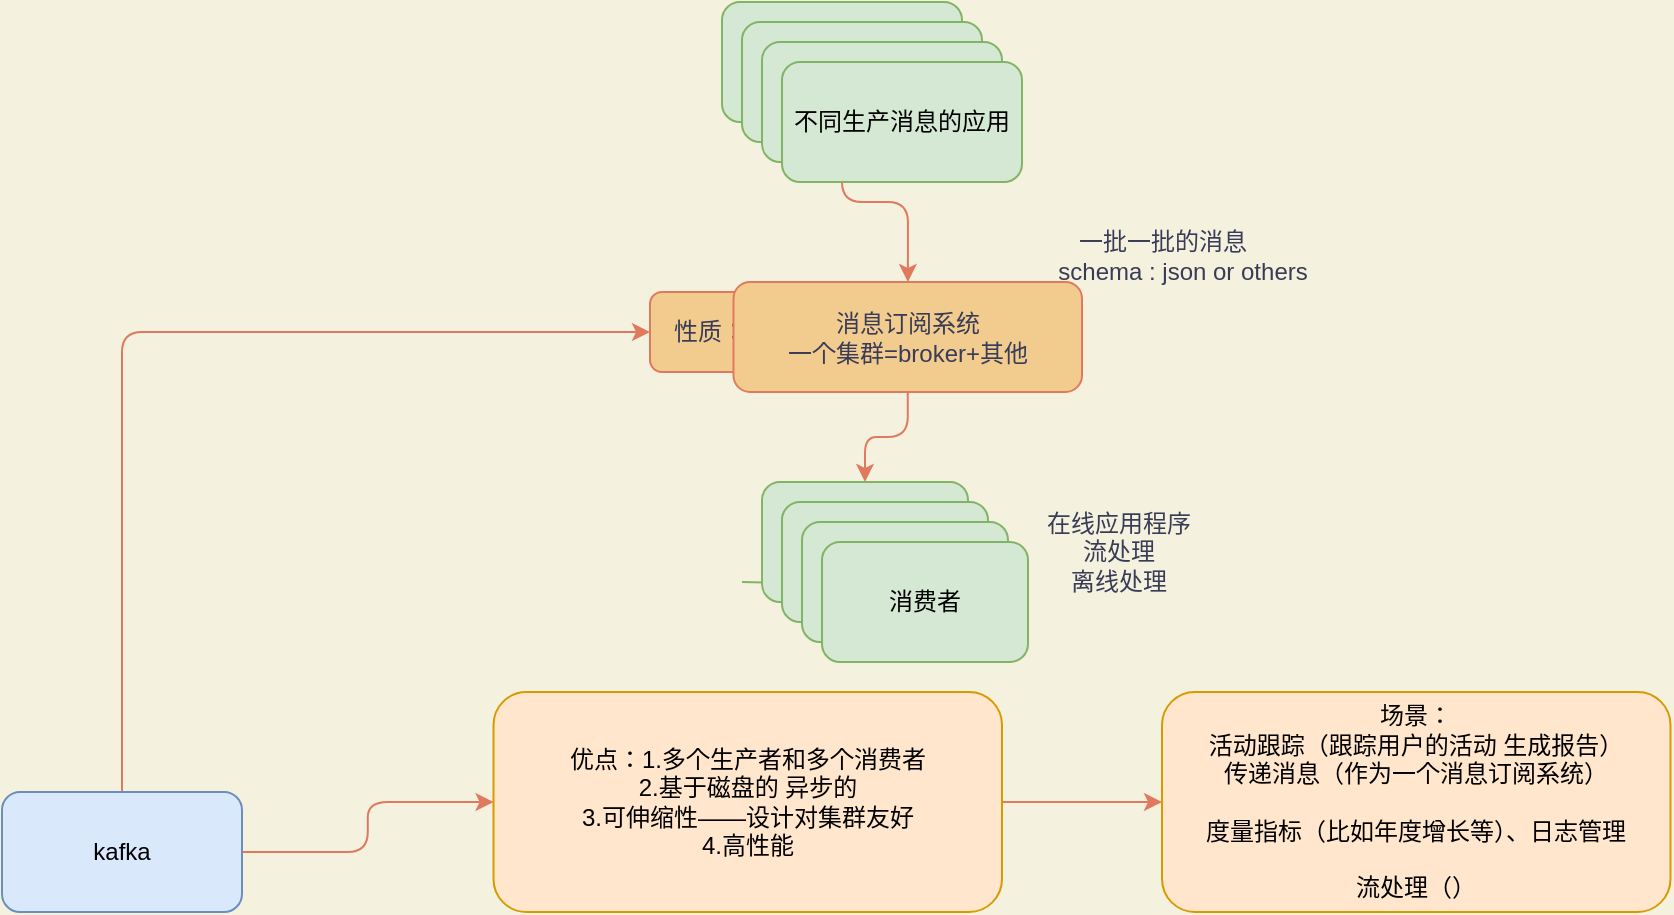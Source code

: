 <mxfile version="13.7.9" type="device" pages="4"><diagram id="-W9bQlhwxGvYEhb55c7w" name="1.优点 场景等"><mxGraphModel dx="1550" dy="2031" grid="1" gridSize="10" guides="1" tooltips="1" connect="1" arrows="1" fold="1" page="1" pageScale="1" pageWidth="827" pageHeight="1169" background="#F4F1DE" math="0" shadow="0"><root><mxCell id="0"/><mxCell id="1" parent="0"/><mxCell id="uOTAgZ-z8hzKzVvxglxB-5" value="" style="edgeStyle=orthogonalEdgeStyle;curved=0;rounded=1;sketch=0;orthogonalLoop=1;jettySize=auto;html=1;strokeColor=#E07A5F;fillColor=#F2CC8F;fontColor=#393C56;" parent="1" source="uOTAgZ-z8hzKzVvxglxB-1" target="uOTAgZ-z8hzKzVvxglxB-4" edge="1"><mxGeometry relative="1" as="geometry"><Array as="points"><mxPoint x="160" y="50"/></Array></mxGeometry></mxCell><mxCell id="uOTAgZ-z8hzKzVvxglxB-23" value="" style="edgeStyle=orthogonalEdgeStyle;curved=0;rounded=1;sketch=0;orthogonalLoop=1;jettySize=auto;html=1;strokeColor=#E07A5F;fillColor=#F2CC8F;fontColor=#393C56;" parent="1" source="uOTAgZ-z8hzKzVvxglxB-1" target="uOTAgZ-z8hzKzVvxglxB-22" edge="1"><mxGeometry relative="1" as="geometry"/></mxCell><mxCell id="uOTAgZ-z8hzKzVvxglxB-1" value="kafka" style="rounded=1;whiteSpace=wrap;html=1;fillColor=#dae8fc;strokeColor=#6c8ebf;" parent="1" vertex="1"><mxGeometry x="100" y="280" width="120" height="60" as="geometry"/></mxCell><mxCell id="uOTAgZ-z8hzKzVvxglxB-4" value="性质：一个消息订阅系统" style="rounded=1;whiteSpace=wrap;html=1;fillColor=#F2CC8F;strokeColor=#E07A5F;fontColor=#393C56;" parent="1" vertex="1"><mxGeometry x="424" y="30" width="156" height="40" as="geometry"/></mxCell><mxCell id="uOTAgZ-z8hzKzVvxglxB-8" value="" style="edgeStyle=orthogonalEdgeStyle;curved=0;rounded=1;sketch=0;orthogonalLoop=1;jettySize=auto;html=1;strokeColor=#E07A5F;fillColor=#F2CC8F;fontColor=#393C56;" parent="1" source="uOTAgZ-z8hzKzVvxglxB-6" target="uOTAgZ-z8hzKzVvxglxB-7" edge="1"><mxGeometry relative="1" as="geometry"/></mxCell><mxCell id="uOTAgZ-z8hzKzVvxglxB-6" value="消息" style="rounded=1;whiteSpace=wrap;html=1;sketch=0;strokeColor=#82b366;fillColor=#d5e8d4;" parent="1" vertex="1"><mxGeometry x="460" y="-115" width="120" height="60" as="geometry"/></mxCell><mxCell id="uOTAgZ-z8hzKzVvxglxB-10" value="" style="edgeStyle=orthogonalEdgeStyle;curved=0;rounded=1;sketch=0;orthogonalLoop=1;jettySize=auto;html=1;strokeColor=#82b366;fillColor=#d5e8d4;fontColor=#393C56;" parent="1" target="uOTAgZ-z8hzKzVvxglxB-9" edge="1"><mxGeometry relative="1" as="geometry"><mxPoint x="470" y="175.0" as="sourcePoint"/></mxGeometry></mxCell><mxCell id="uOTAgZ-z8hzKzVvxglxB-18" style="edgeStyle=orthogonalEdgeStyle;curved=0;rounded=1;sketch=0;orthogonalLoop=1;jettySize=auto;html=1;exitX=0.5;exitY=1;exitDx=0;exitDy=0;entryX=0.5;entryY=0;entryDx=0;entryDy=0;strokeColor=#E07A5F;fillColor=#F2CC8F;fontColor=#393C56;" parent="1" source="uOTAgZ-z8hzKzVvxglxB-7" target="uOTAgZ-z8hzKzVvxglxB-9" edge="1"><mxGeometry relative="1" as="geometry"/></mxCell><mxCell id="uOTAgZ-z8hzKzVvxglxB-7" value="消息订阅系统&lt;br&gt;一个集群=broker+其他" style="whiteSpace=wrap;html=1;rounded=1;fontColor=#393C56;strokeColor=#E07A5F;fillColor=#F2CC8F;sketch=0;" parent="1" vertex="1"><mxGeometry x="465.75" y="25" width="174.25" height="55" as="geometry"/></mxCell><mxCell id="uOTAgZ-z8hzKzVvxglxB-9" value="订阅者" style="whiteSpace=wrap;html=1;rounded=1;strokeColor=#82b366;fillColor=#d5e8d4;sketch=0;" parent="1" vertex="1"><mxGeometry x="480" y="125" width="103" height="60" as="geometry"/></mxCell><mxCell id="uOTAgZ-z8hzKzVvxglxB-11" value="消息" style="rounded=1;whiteSpace=wrap;html=1;sketch=0;strokeColor=#82b366;fillColor=#d5e8d4;" parent="1" vertex="1"><mxGeometry x="470" y="-105" width="120" height="60" as="geometry"/></mxCell><mxCell id="uOTAgZ-z8hzKzVvxglxB-12" value="消息" style="rounded=1;whiteSpace=wrap;html=1;sketch=0;strokeColor=#82b366;fillColor=#d5e8d4;" parent="1" vertex="1"><mxGeometry x="480" y="-95" width="120" height="60" as="geometry"/></mxCell><mxCell id="uOTAgZ-z8hzKzVvxglxB-13" value="不同生产消息的应用" style="rounded=1;whiteSpace=wrap;html=1;sketch=0;strokeColor=#82b366;fillColor=#d5e8d4;" parent="1" vertex="1"><mxGeometry x="490" y="-85" width="120" height="60" as="geometry"/></mxCell><mxCell id="uOTAgZ-z8hzKzVvxglxB-14" value="订阅者" style="whiteSpace=wrap;html=1;rounded=1;strokeColor=#82b366;fillColor=#d5e8d4;sketch=0;" parent="1" vertex="1"><mxGeometry x="490" y="135" width="103" height="60" as="geometry"/></mxCell><mxCell id="uOTAgZ-z8hzKzVvxglxB-15" value="订阅者" style="whiteSpace=wrap;html=1;rounded=1;strokeColor=#82b366;fillColor=#d5e8d4;sketch=0;" parent="1" vertex="1"><mxGeometry x="500" y="145" width="103" height="60" as="geometry"/></mxCell><mxCell id="uOTAgZ-z8hzKzVvxglxB-16" value="消费者" style="whiteSpace=wrap;html=1;rounded=1;strokeColor=#82b366;fillColor=#d5e8d4;sketch=0;" parent="1" vertex="1"><mxGeometry x="510" y="155" width="103" height="60" as="geometry"/></mxCell><mxCell id="uOTAgZ-z8hzKzVvxglxB-19" value="一批一批的消息" style="text;html=1;align=center;verticalAlign=middle;resizable=0;points=[];autosize=1;fontColor=#393C56;" parent="1" vertex="1"><mxGeometry x="630" y="-5" width="100" height="20" as="geometry"/></mxCell><mxCell id="uOTAgZ-z8hzKzVvxglxB-20" value="schema : json or others" style="text;html=1;align=center;verticalAlign=middle;resizable=0;points=[];autosize=1;fontColor=#393C56;" parent="1" vertex="1"><mxGeometry x="620" y="10" width="140" height="20" as="geometry"/></mxCell><mxCell id="uOTAgZ-z8hzKzVvxglxB-26" value="" style="edgeStyle=orthogonalEdgeStyle;curved=0;rounded=1;sketch=0;orthogonalLoop=1;jettySize=auto;html=1;strokeColor=#E07A5F;fillColor=#F2CC8F;fontColor=#393C56;" parent="1" source="uOTAgZ-z8hzKzVvxglxB-22" target="uOTAgZ-z8hzKzVvxglxB-25" edge="1"><mxGeometry relative="1" as="geometry"/></mxCell><mxCell id="uOTAgZ-z8hzKzVvxglxB-22" value="优点：1.多个生产者和多个消费者&lt;br&gt;2.基于磁盘的 异步的&lt;br&gt;3.可伸缩性——设计对集群友好&lt;br&gt;4.高性能" style="rounded=1;whiteSpace=wrap;html=1;fillColor=#ffe6cc;strokeColor=#d79b00;" parent="1" vertex="1"><mxGeometry x="345.75" y="230" width="254.25" height="110" as="geometry"/></mxCell><mxCell id="uOTAgZ-z8hzKzVvxglxB-24" value="在线应用程序&lt;br&gt;流处理&lt;br&gt;离线处理" style="text;html=1;align=center;verticalAlign=middle;resizable=0;points=[];autosize=1;fontColor=#393C56;" parent="1" vertex="1"><mxGeometry x="613" y="135" width="90" height="50" as="geometry"/></mxCell><mxCell id="uOTAgZ-z8hzKzVvxglxB-25" value="场景：&lt;br&gt;活动跟踪（跟踪用户的活动 生成报告）&lt;br&gt;传递消息（作为一个消息订阅系统）&lt;br&gt;&lt;br&gt;度量指标（比如年度增长等）、日志管理&lt;br&gt;&lt;br&gt;流处理（）" style="rounded=1;whiteSpace=wrap;html=1;fillColor=#ffe6cc;strokeColor=#d79b00;" parent="1" vertex="1"><mxGeometry x="680" y="230" width="254.25" height="110" as="geometry"/></mxCell></root></mxGraphModel></diagram><diagram id="o69GJ_zOAA4Oqkhd8WAV" name="2.基本组件"><mxGraphModel dx="2377" dy="862" grid="1" gridSize="10" guides="1" tooltips="1" connect="1" arrows="1" fold="1" page="1" pageScale="1" pageWidth="827" pageHeight="1169" background="#F4F1DE" math="0" shadow="0"><root><mxCell id="XIg83T_vvlTc-tL54YEm-0"/><mxCell id="XIg83T_vvlTc-tL54YEm-1" parent="XIg83T_vvlTc-tL54YEm-0"/><mxCell id="kylkJ0HcwSyIRMorKQCO-3" value="" style="edgeStyle=orthogonalEdgeStyle;curved=0;rounded=1;sketch=0;orthogonalLoop=1;jettySize=auto;html=1;strokeColor=#E07A5F;fillColor=#F2CC8F;fontColor=#393C56;" parent="XIg83T_vvlTc-tL54YEm-1" source="kylkJ0HcwSyIRMorKQCO-0" target="kylkJ0HcwSyIRMorKQCO-2" edge="1"><mxGeometry relative="1" as="geometry"/></mxCell><mxCell id="kylkJ0HcwSyIRMorKQCO-0" value="producer&amp;nbsp;" style="rounded=1;whiteSpace=wrap;html=1;sketch=0;strokeColor=#E07A5F;fillColor=#F2CC8F;fontColor=#393C56;" parent="XIg83T_vvlTc-tL54YEm-1" vertex="1"><mxGeometry x="60" y="280" width="120" height="60" as="geometry"/></mxCell><mxCell id="kylkJ0HcwSyIRMorKQCO-1" value="问：&lt;span&gt;Kafka组件？&lt;/span&gt;" style="text;html=1;align=center;verticalAlign=middle;resizable=0;points=[];autosize=1;fontColor=#393C56;" parent="XIg83T_vvlTc-tL54YEm-1" vertex="1"><mxGeometry x="-130" y="30" width="110" height="20" as="geometry"/></mxCell><mxCell id="kylkJ0HcwSyIRMorKQCO-9" style="edgeStyle=orthogonalEdgeStyle;curved=0;rounded=1;sketch=0;orthogonalLoop=1;jettySize=auto;html=1;entryX=0;entryY=0.5;entryDx=0;entryDy=0;strokeColor=#E07A5F;fillColor=#F2CC8F;fontColor=#393C56;" parent="XIg83T_vvlTc-tL54YEm-1" source="kylkJ0HcwSyIRMorKQCO-2" target="kylkJ0HcwSyIRMorKQCO-8" edge="1"><mxGeometry relative="1" as="geometry"/></mxCell><mxCell id="kylkJ0HcwSyIRMorKQCO-2" value="" style="whiteSpace=wrap;html=1;rounded=1;fontColor=#393C56;strokeColor=#E07A5F;fillColor=#F2CC8F;sketch=0;" parent="XIg83T_vvlTc-tL54YEm-1" vertex="1"><mxGeometry x="220" y="200" width="320" height="240" as="geometry"/></mxCell><mxCell id="kylkJ0HcwSyIRMorKQCO-4" value="集群1&lt;br&gt;broker-0" style="rounded=1;whiteSpace=wrap;html=1;sketch=0;strokeColor=#E07A5F;fillColor=#F2CC8F;fontColor=#393C56;" parent="XIg83T_vvlTc-tL54YEm-1" vertex="1"><mxGeometry x="240" y="220" width="80" height="180" as="geometry"/></mxCell><mxCell id="kylkJ0HcwSyIRMorKQCO-5" value="topic A&lt;br&gt;&lt;br&gt;&lt;br&gt;topic B&lt;br&gt;&lt;br&gt;&lt;br&gt;topic C" style="rounded=1;whiteSpace=wrap;html=1;sketch=0;strokeColor=#E07A5F;fillColor=#F2CC8F;fontColor=#393C56;" parent="XIg83T_vvlTc-tL54YEm-1" vertex="1"><mxGeometry x="340" y="220" width="80" height="180" as="geometry"/></mxCell><mxCell id="kylkJ0HcwSyIRMorKQCO-6" value="topic A" style="rounded=1;whiteSpace=wrap;html=1;sketch=0;strokeColor=#E07A5F;fillColor=#F2CC8F;fontColor=#393C56;" parent="XIg83T_vvlTc-tL54YEm-1" vertex="1"><mxGeometry x="340" y="240" width="80" height="50" as="geometry"/></mxCell><mxCell id="kylkJ0HcwSyIRMorKQCO-7" value="topic A partition 0 Leader" style="rounded=1;whiteSpace=wrap;html=1;sketch=0;strokeColor=#E07A5F;fillColor=#F2CC8F;fontColor=#393C56;" parent="XIg83T_vvlTc-tL54YEm-1" vertex="1"><mxGeometry x="440" y="240" width="100" height="30" as="geometry"/></mxCell><mxCell id="kylkJ0HcwSyIRMorKQCO-8" value="Consumer groups" style="rounded=1;whiteSpace=wrap;html=1;sketch=0;strokeColor=#E07A5F;fillColor=#F2CC8F;fontColor=#393C56;" parent="XIg83T_vvlTc-tL54YEm-1" vertex="1"><mxGeometry x="640" y="290" width="120" height="60" as="geometry"/></mxCell><mxCell id="kylkJ0HcwSyIRMorKQCO-10" value="底层：Zookeeper" style="rounded=1;whiteSpace=wrap;html=1;sketch=0;strokeColor=#E07A5F;fillColor=#F2CC8F;fontColor=#393C56;" parent="XIg83T_vvlTc-tL54YEm-1" vertex="1"><mxGeometry x="210" y="460" width="350" height="50" as="geometry"/></mxCell><mxCell id="kylkJ0HcwSyIRMorKQCO-11" value="topic A partition 1 Follower" style="rounded=1;whiteSpace=wrap;html=1;sketch=0;strokeColor=#E07A5F;fillColor=#F2CC8F;fontColor=#393C56;" parent="XIg83T_vvlTc-tL54YEm-1" vertex="1"><mxGeometry x="440" y="280" width="100" height="30" as="geometry"/></mxCell><mxCell id="kylkJ0HcwSyIRMorKQCO-13" value="Kafka的组成部分?" style="text;html=1;align=center;verticalAlign=middle;resizable=0;points=[];autosize=1;fontColor=#393C56;" parent="XIg83T_vvlTc-tL54YEm-1" vertex="1"><mxGeometry x="-25" y="30" width="110" height="20" as="geometry"/></mxCell><mxCell id="kylkJ0HcwSyIRMorKQCO-14" value="topic A partition 0 Follower" style="rounded=1;whiteSpace=wrap;html=1;sketch=0;strokeColor=#E07A5F;fillColor=#F2CC8F;fontColor=#393C56;" parent="XIg83T_vvlTc-tL54YEm-1" vertex="1"><mxGeometry x="330" y="240" width="100" height="30" as="geometry"/></mxCell><mxCell id="kylkJ0HcwSyIRMorKQCO-15" value="partition的设计是为了负载均衡" style="rounded=1;whiteSpace=wrap;html=1;sketch=0;strokeColor=#E07A5F;fillColor=#F2CC8F;fontColor=#393C56;" parent="XIg83T_vvlTc-tL54YEm-1" vertex="1"><mxGeometry x="720" y="460" width="190" height="70" as="geometry"/></mxCell></root></mxGraphModel></diagram><diagram id="QsW4kEAY9hqYTWzh8-wr" name="3.其他面试问题"><mxGraphModel dx="1301" dy="606" grid="1" gridSize="10" guides="1" tooltips="1" connect="1" arrows="1" fold="1" page="1" pageScale="1" pageWidth="827" pageHeight="1169" math="0" shadow="0"><root><mxCell id="uP5Yex2PHW8lnNY_PjNj-0"/><mxCell id="uP5Yex2PHW8lnNY_PjNj-1" parent="uP5Yex2PHW8lnNY_PjNj-0"/><mxCell id="1EiuAjKica9zFJi6ymyu-0" value="kafka是怎样保证全局有序的  Kafka如何保证消息的消费顺序" style="text;whiteSpace=wrap;html=1;" vertex="1" parent="uP5Yex2PHW8lnNY_PjNj-1"><mxGeometry x="50" y="10" width="340" height="30" as="geometry"/></mxCell><mxCell id="1EiuAjKica9zFJi6ymyu-1" value="&lt;span style=&quot;color: rgb(18 , 18 , 18) ; font-family: , &amp;#34;blinkmacsystemfont&amp;#34; , &amp;#34;helvetica neue&amp;#34; , &amp;#34;pingfang sc&amp;#34; , &amp;#34;microsoft yahei&amp;#34; , &amp;#34;source han sans sc&amp;#34; , &amp;#34;noto sans cjk sc&amp;#34; , &amp;#34;wenquanyi micro hei&amp;#34; , sans-serif ; font-size: 15px ; background-color: rgb(255 , 255 , 255)&quot;&gt;同一个partition内部有序&lt;/span&gt;" style="text;html=1;align=center;verticalAlign=middle;resizable=0;points=[];autosize=1;" vertex="1" parent="uP5Yex2PHW8lnNY_PjNj-1"><mxGeometry x="330" y="450" width="170" height="20" as="geometry"/></mxCell><mxCell id="1EiuAjKica9zFJi6ymyu-2" value="A" style="text;html=1;align=center;verticalAlign=middle;resizable=0;points=[];autosize=1;" vertex="1" parent="uP5Yex2PHW8lnNY_PjNj-1"><mxGeometry x="280" y="390" width="20" height="20" as="geometry"/></mxCell><mxCell id="1EiuAjKica9zFJi6ymyu-3" value="&lt;span style=&quot;color: rgb(18 , 18 , 18) ; font-family: &amp;#34;helvetica&amp;#34; ; font-size: 15px ; font-style: normal ; font-weight: 400 ; letter-spacing: normal ; text-align: center ; text-indent: 0px ; text-transform: none ; word-spacing: 0px ; background-color: rgb(255 , 255 , 255) ; display: inline ; float: none&quot;&gt;在broker中 用分区日志组织 (WAL write-ahead loggging 先写到日志里&amp;nbsp; 再操作到缓存中）&lt;br&gt;&lt;br&gt;&lt;br&gt;如果&lt;br&gt;序号单调增&lt;br&gt;和&lt;br&gt;日志偏移量offset单调增不一致 拒绝接收抛出异常&lt;br&gt;-重传&lt;br&gt;&lt;/span&gt;" style="text;whiteSpace=wrap;html=1;" vertex="1" parent="uP5Yex2PHW8lnNY_PjNj-1"><mxGeometry x="330" y="525" width="200" height="60" as="geometry"/></mxCell><mxCell id="1EiuAjKica9zFJi6ymyu-4" value="每个producer 都有一个ID&lt;br&gt;&amp;nbsp;发送数据的时候对该数据管理一个序号，单调递增+1" style="text;html=1;align=center;verticalAlign=middle;resizable=0;points=[];autosize=1;" vertex="1" parent="uP5Yex2PHW8lnNY_PjNj-1"><mxGeometry x="520" y="670" width="300" height="30" as="geometry"/></mxCell><mxCell id="1EiuAjKica9zFJi6ymyu-6" value="也可以在Producer端加锁" style="rounded=1;whiteSpace=wrap;html=1;sketch=0;" vertex="1" parent="uP5Yex2PHW8lnNY_PjNj-1"><mxGeometry x="20" y="770" width="120" height="60" as="geometry"/></mxCell><mxCell id="1EiuAjKica9zFJi6ymyu-7" value="但如果多个producer并发地发送到同一个分区 则不行" style="rounded=1;whiteSpace=wrap;html=1;sketch=0;" vertex="1" parent="uP5Yex2PHW8lnNY_PjNj-1"><mxGeometry x="20" y="845" width="120" height="60" as="geometry"/></mxCell><mxCell id="1EiuAjKica9zFJi6ymyu-8" value="重试机制" style="rounded=1;whiteSpace=wrap;html=1;sketch=0;" vertex="1" parent="uP5Yex2PHW8lnNY_PjNj-1"><mxGeometry x="190" y="635" width="120" height="60" as="geometry"/></mxCell><mxCell id="1EiuAjKica9zFJi6ymyu-9" value="&lt;span style=&quot;color: rgb(18, 18, 18); font-size: 15px; font-style: normal; font-weight: 400; letter-spacing: normal; text-indent: 0px; text-transform: none; word-spacing: 0px; background-color: rgb(255, 255, 255); display: inline; float: none;&quot;&gt;&amp;lt;Topic, Partition&amp;gt;&lt;/span&gt;" style="text;whiteSpace=wrap;html=1;" vertex="1" parent="uP5Yex2PHW8lnNY_PjNj-1"><mxGeometry x="610" y="650" width="140" height="30" as="geometry"/></mxCell><mxCell id="1EiuAjKica9zFJi6ymyu-10" value="指定partiation&lt;br&gt;或者根据key算出固定的paration" style="rounded=1;whiteSpace=wrap;html=1;sketch=0;" vertex="1" parent="uP5Yex2PHW8lnNY_PjNj-1"><mxGeometry x="520" y="430" width="120" height="60" as="geometry"/></mxCell><mxCell id="1EiuAjKica9zFJi6ymyu-11" value="WAL" style="rounded=1;whiteSpace=wrap;html=1;sketch=0;" vertex="1" parent="uP5Yex2PHW8lnNY_PjNj-1"><mxGeometry x="200" y="525" width="120" height="60" as="geometry"/></mxCell></root></mxGraphModel></diagram><diagram id="qa2UIdyyynz-TWs9MKat" name="第 4 页"><mxGraphModel dx="1886" dy="878" grid="1" gridSize="10" guides="1" tooltips="1" connect="1" arrows="1" fold="1" page="1" pageScale="1" pageWidth="827" pageHeight="1169" math="0" shadow="0"><root><mxCell id="G1S53-22_QGdfGtVD564-0"/><mxCell id="G1S53-22_QGdfGtVD564-1" parent="G1S53-22_QGdfGtVD564-0"/></root></mxGraphModel></diagram></mxfile>